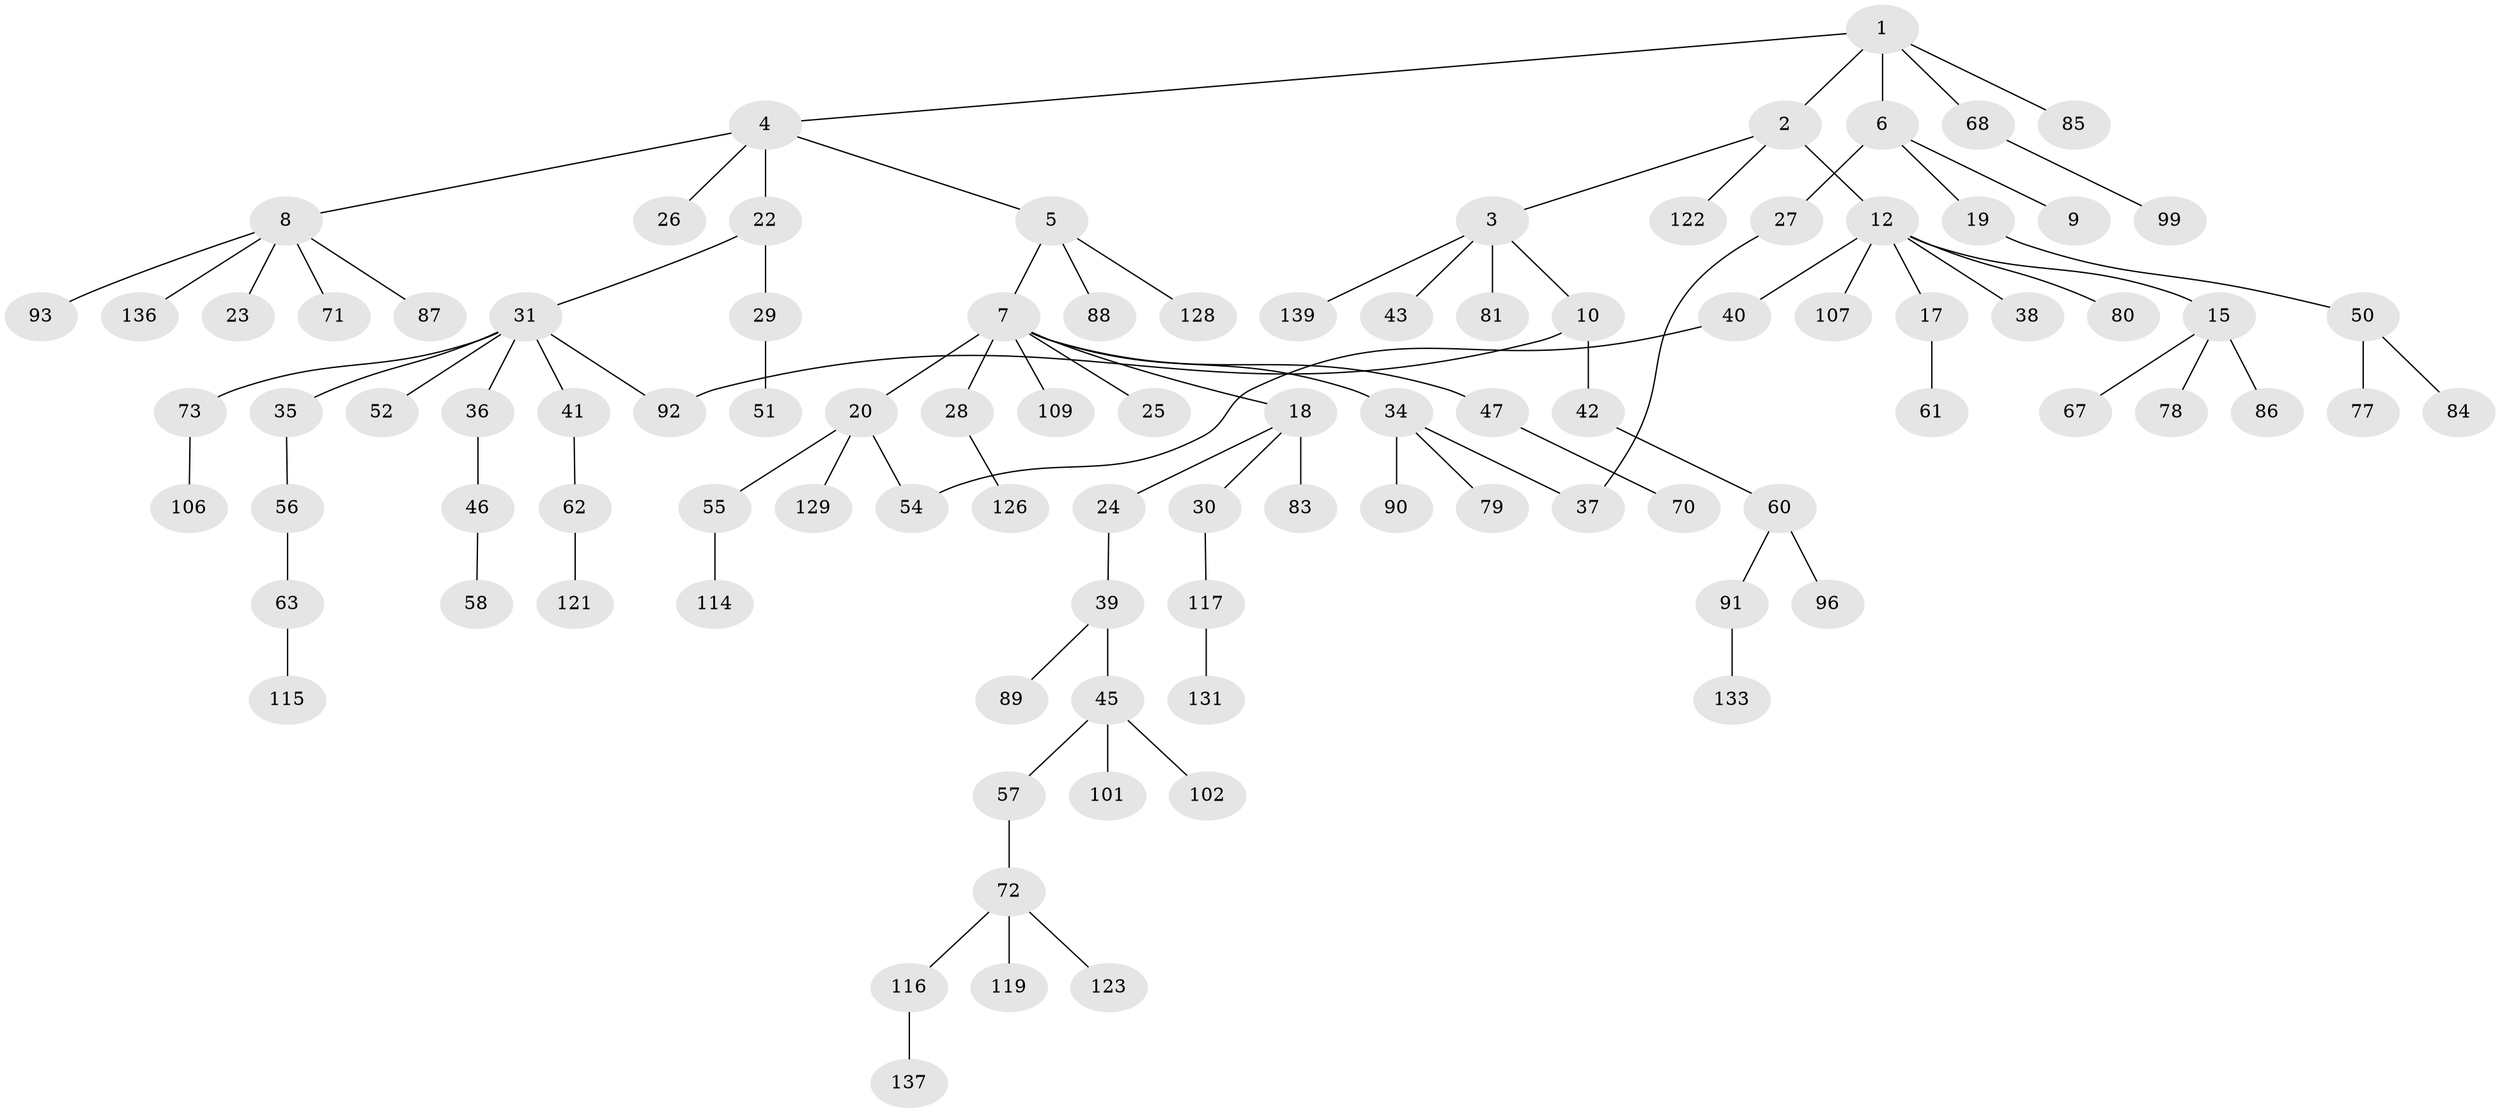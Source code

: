 // Generated by graph-tools (version 1.1) at 2025/51/02/27/25 19:51:36]
// undirected, 96 vertices, 98 edges
graph export_dot {
graph [start="1"]
  node [color=gray90,style=filled];
  1 [super="+49"];
  2 [super="+14"];
  3 [super="+65"];
  4 [super="+11"];
  5 [super="+33"];
  6 [super="+16"];
  7 [super="+21"];
  8 [super="+13"];
  9;
  10 [super="+142"];
  12 [super="+69"];
  15 [super="+76"];
  17 [super="+44"];
  18 [super="+108"];
  19 [super="+100"];
  20;
  22;
  23 [super="+141"];
  24 [super="+105"];
  25;
  26;
  27 [super="+140"];
  28 [super="+48"];
  29 [super="+125"];
  30 [super="+32"];
  31 [super="+66"];
  34 [super="+75"];
  35 [super="+53"];
  36;
  37 [super="+94"];
  38 [super="+98"];
  39 [super="+82"];
  40 [super="+124"];
  41 [super="+104"];
  42;
  43;
  45 [super="+135"];
  46;
  47 [super="+103"];
  50 [super="+74"];
  51 [super="+110"];
  52;
  54;
  55 [super="+59"];
  56;
  57;
  58 [super="+134"];
  60;
  61;
  62;
  63 [super="+64"];
  67;
  68 [super="+113"];
  70;
  71;
  72 [super="+97"];
  73 [super="+118"];
  77;
  78;
  79;
  80;
  81 [super="+120"];
  83;
  84 [super="+95"];
  85;
  86;
  87;
  88;
  89 [super="+111"];
  90 [super="+127"];
  91;
  92;
  93 [super="+112"];
  96;
  99 [super="+132"];
  101;
  102;
  106;
  107;
  109;
  114;
  115;
  116 [super="+138"];
  117 [super="+130"];
  119;
  121;
  122;
  123;
  126;
  128;
  129;
  131;
  133;
  136;
  137;
  139;
  1 -- 2;
  1 -- 4;
  1 -- 6;
  1 -- 68;
  1 -- 85;
  2 -- 3;
  2 -- 12;
  2 -- 122;
  3 -- 10;
  3 -- 43;
  3 -- 139;
  3 -- 81;
  4 -- 5;
  4 -- 8;
  4 -- 26;
  4 -- 22;
  5 -- 7;
  5 -- 128;
  5 -- 88;
  6 -- 9;
  6 -- 19;
  6 -- 27;
  7 -- 18;
  7 -- 20;
  7 -- 25;
  7 -- 34;
  7 -- 47;
  7 -- 28;
  7 -- 109;
  8 -- 87;
  8 -- 93;
  8 -- 23;
  8 -- 71;
  8 -- 136;
  10 -- 42;
  10 -- 92;
  12 -- 15;
  12 -- 17;
  12 -- 38;
  12 -- 40;
  12 -- 80;
  12 -- 107;
  15 -- 67;
  15 -- 78;
  15 -- 86;
  17 -- 61;
  18 -- 24;
  18 -- 30;
  18 -- 83;
  19 -- 50;
  20 -- 54;
  20 -- 55;
  20 -- 129;
  22 -- 29;
  22 -- 31;
  24 -- 39;
  27 -- 37;
  28 -- 126;
  29 -- 51;
  30 -- 117;
  31 -- 35;
  31 -- 36;
  31 -- 41;
  31 -- 52;
  31 -- 73;
  31 -- 92;
  34 -- 37;
  34 -- 90;
  34 -- 79;
  35 -- 56;
  36 -- 46;
  39 -- 45;
  39 -- 89;
  40 -- 54;
  41 -- 62;
  42 -- 60;
  45 -- 57;
  45 -- 101;
  45 -- 102;
  46 -- 58;
  47 -- 70;
  50 -- 77;
  50 -- 84;
  55 -- 114;
  56 -- 63;
  57 -- 72;
  60 -- 91;
  60 -- 96;
  62 -- 121;
  63 -- 115;
  68 -- 99;
  72 -- 123;
  72 -- 116;
  72 -- 119;
  73 -- 106;
  91 -- 133;
  116 -- 137;
  117 -- 131;
}
